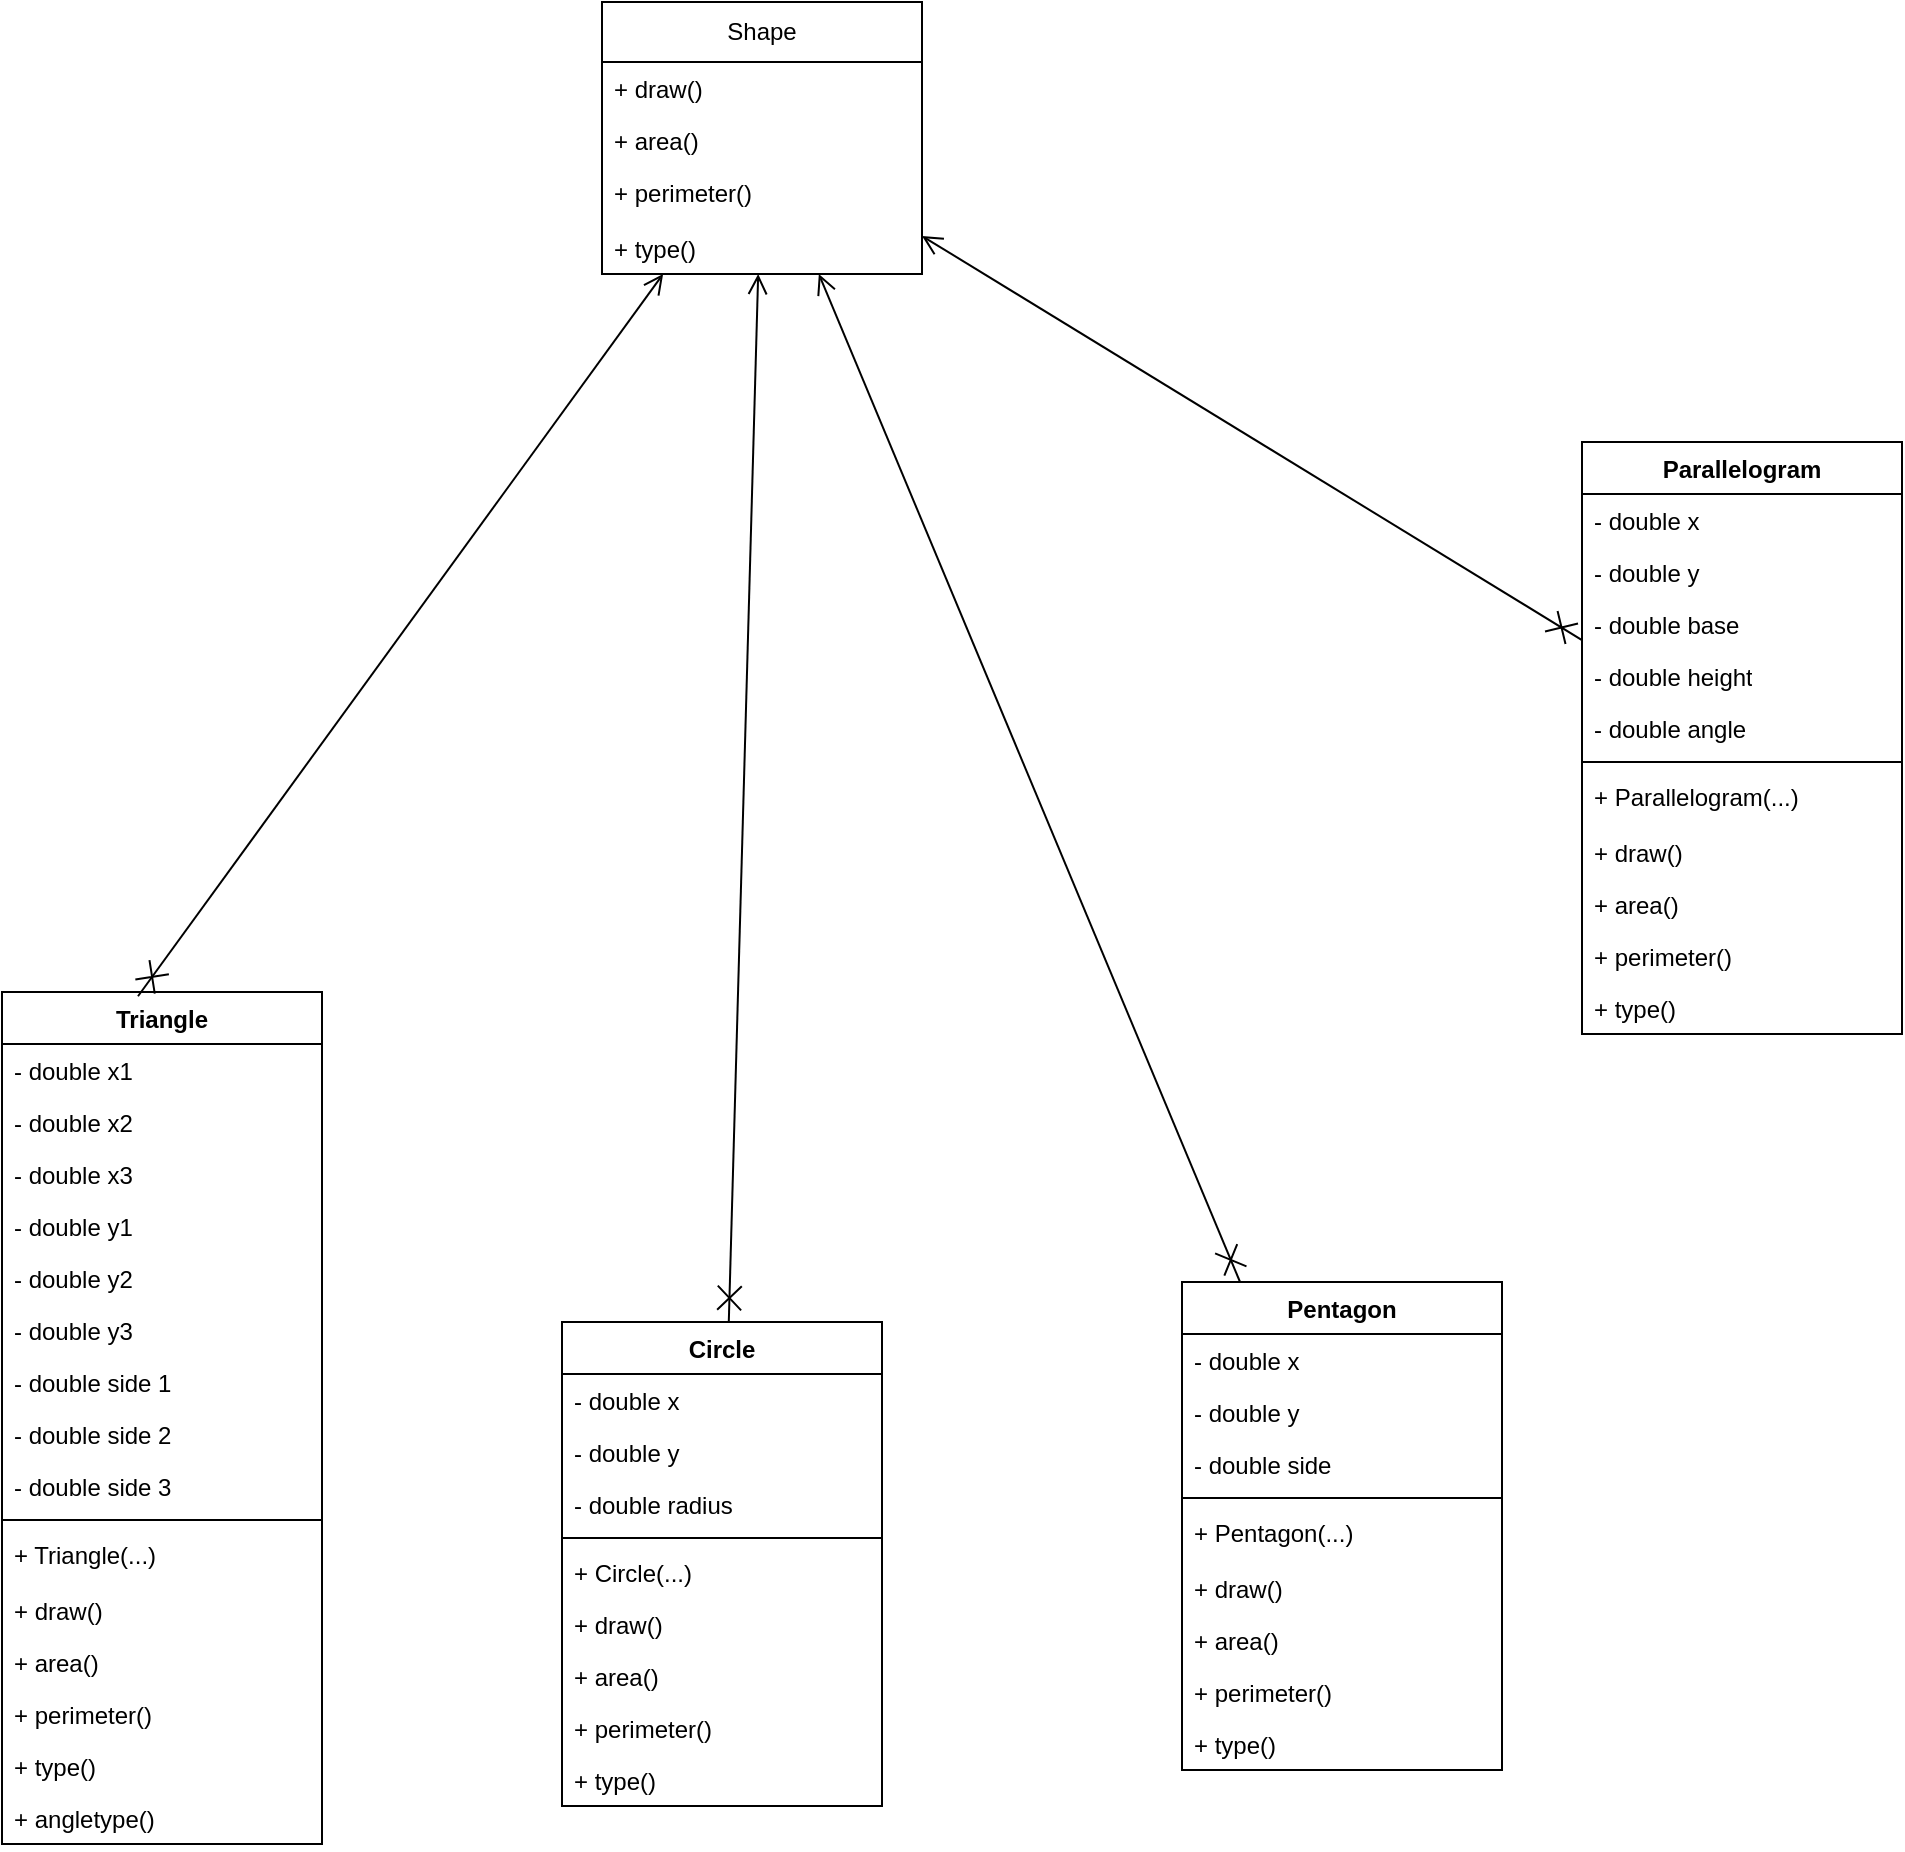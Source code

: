 <mxfile version="23.0.2" type="device">
  <diagram id="C5RBs43oDa-KdzZeNtuy" name="Page-1">
    <mxGraphModel dx="2288" dy="725" grid="1" gridSize="10" guides="1" tooltips="1" connect="1" arrows="1" fold="1" page="1" pageScale="1" pageWidth="827" pageHeight="1169" math="0" shadow="0">
      <root>
        <mxCell id="WIyWlLk6GJQsqaUBKTNV-0" />
        <mxCell id="WIyWlLk6GJQsqaUBKTNV-1" parent="WIyWlLk6GJQsqaUBKTNV-0" />
        <mxCell id="YRCuUckoIHyE3jjO6XBF-0" value="Shape" style="swimlane;fontStyle=0;childLayout=stackLayout;horizontal=1;startSize=30;fillColor=none;horizontalStack=0;resizeParent=1;resizeParentMax=0;resizeLast=0;collapsible=1;marginBottom=0;whiteSpace=wrap;html=1;" parent="WIyWlLk6GJQsqaUBKTNV-1" vertex="1">
          <mxGeometry x="100" y="90" width="160" height="136" as="geometry" />
        </mxCell>
        <mxCell id="YRCuUckoIHyE3jjO6XBF-1" value="+ draw()" style="text;strokeColor=none;fillColor=none;align=left;verticalAlign=top;spacingLeft=4;spacingRight=4;overflow=hidden;rotatable=0;points=[[0,0.5],[1,0.5]];portConstraint=eastwest;whiteSpace=wrap;html=1;" parent="YRCuUckoIHyE3jjO6XBF-0" vertex="1">
          <mxGeometry y="30" width="160" height="26" as="geometry" />
        </mxCell>
        <mxCell id="YRCuUckoIHyE3jjO6XBF-2" value="+ area()" style="text;strokeColor=none;fillColor=none;align=left;verticalAlign=top;spacingLeft=4;spacingRight=4;overflow=hidden;rotatable=0;points=[[0,0.5],[1,0.5]];portConstraint=eastwest;whiteSpace=wrap;html=1;" parent="YRCuUckoIHyE3jjO6XBF-0" vertex="1">
          <mxGeometry y="56" width="160" height="26" as="geometry" />
        </mxCell>
        <mxCell id="YRCuUckoIHyE3jjO6XBF-3" value="+ perimeter()&lt;br&gt;" style="text;strokeColor=none;fillColor=none;align=left;verticalAlign=top;spacingLeft=4;spacingRight=4;overflow=hidden;rotatable=0;points=[[0,0.5],[1,0.5]];portConstraint=eastwest;whiteSpace=wrap;html=1;" parent="YRCuUckoIHyE3jjO6XBF-0" vertex="1">
          <mxGeometry y="82" width="160" height="28" as="geometry" />
        </mxCell>
        <mxCell id="YRCuUckoIHyE3jjO6XBF-10" value="+ type()" style="text;strokeColor=none;fillColor=none;align=left;verticalAlign=top;spacingLeft=4;spacingRight=4;overflow=hidden;rotatable=0;points=[[0,0.5],[1,0.5]];portConstraint=eastwest;whiteSpace=wrap;html=1;" parent="YRCuUckoIHyE3jjO6XBF-0" vertex="1">
          <mxGeometry y="110" width="160" height="26" as="geometry" />
        </mxCell>
        <mxCell id="YRCuUckoIHyE3jjO6XBF-13" value="Circle" style="swimlane;fontStyle=1;align=center;verticalAlign=top;childLayout=stackLayout;horizontal=1;startSize=26;horizontalStack=0;resizeParent=1;resizeParentMax=0;resizeLast=0;collapsible=1;marginBottom=0;whiteSpace=wrap;html=1;" parent="WIyWlLk6GJQsqaUBKTNV-1" vertex="1">
          <mxGeometry x="80" y="750" width="160" height="242" as="geometry">
            <mxRectangle x="210" y="250" width="100" height="30" as="alternateBounds" />
          </mxGeometry>
        </mxCell>
        <mxCell id="YRCuUckoIHyE3jjO6XBF-18" value="- double x" style="text;strokeColor=none;fillColor=none;align=left;verticalAlign=top;spacingLeft=4;spacingRight=4;overflow=hidden;rotatable=0;points=[[0,0.5],[1,0.5]];portConstraint=eastwest;whiteSpace=wrap;html=1;" parent="YRCuUckoIHyE3jjO6XBF-13" vertex="1">
          <mxGeometry y="26" width="160" height="26" as="geometry" />
        </mxCell>
        <mxCell id="YRCuUckoIHyE3jjO6XBF-19" value="- double y" style="text;strokeColor=none;fillColor=none;align=left;verticalAlign=top;spacingLeft=4;spacingRight=4;overflow=hidden;rotatable=0;points=[[0,0.5],[1,0.5]];portConstraint=eastwest;whiteSpace=wrap;html=1;" parent="YRCuUckoIHyE3jjO6XBF-13" vertex="1">
          <mxGeometry y="52" width="160" height="26" as="geometry" />
        </mxCell>
        <mxCell id="YRCuUckoIHyE3jjO6XBF-20" value="- double radius" style="text;strokeColor=none;fillColor=none;align=left;verticalAlign=top;spacingLeft=4;spacingRight=4;overflow=hidden;rotatable=0;points=[[0,0.5],[1,0.5]];portConstraint=eastwest;whiteSpace=wrap;html=1;" parent="YRCuUckoIHyE3jjO6XBF-13" vertex="1">
          <mxGeometry y="78" width="160" height="26" as="geometry" />
        </mxCell>
        <mxCell id="YRCuUckoIHyE3jjO6XBF-15" value="" style="line;strokeWidth=1;fillColor=none;align=left;verticalAlign=middle;spacingTop=-1;spacingLeft=3;spacingRight=3;rotatable=0;labelPosition=right;points=[];portConstraint=eastwest;strokeColor=inherit;" parent="YRCuUckoIHyE3jjO6XBF-13" vertex="1">
          <mxGeometry y="104" width="160" height="8" as="geometry" />
        </mxCell>
        <mxCell id="YRCuUckoIHyE3jjO6XBF-14" value="+ Circle(...)" style="text;strokeColor=none;fillColor=none;align=left;verticalAlign=top;spacingLeft=4;spacingRight=4;overflow=hidden;rotatable=0;points=[[0,0.5],[1,0.5]];portConstraint=eastwest;whiteSpace=wrap;html=1;" parent="YRCuUckoIHyE3jjO6XBF-13" vertex="1">
          <mxGeometry y="112" width="160" height="26" as="geometry" />
        </mxCell>
        <mxCell id="YRCuUckoIHyE3jjO6XBF-21" value="+ draw()" style="text;strokeColor=none;fillColor=none;align=left;verticalAlign=top;spacingLeft=4;spacingRight=4;overflow=hidden;rotatable=0;points=[[0,0.5],[1,0.5]];portConstraint=eastwest;whiteSpace=wrap;html=1;" parent="YRCuUckoIHyE3jjO6XBF-13" vertex="1">
          <mxGeometry y="138" width="160" height="26" as="geometry" />
        </mxCell>
        <mxCell id="YRCuUckoIHyE3jjO6XBF-22" value="+ area()" style="text;strokeColor=none;fillColor=none;align=left;verticalAlign=top;spacingLeft=4;spacingRight=4;overflow=hidden;rotatable=0;points=[[0,0.5],[1,0.5]];portConstraint=eastwest;whiteSpace=wrap;html=1;" parent="YRCuUckoIHyE3jjO6XBF-13" vertex="1">
          <mxGeometry y="164" width="160" height="26" as="geometry" />
        </mxCell>
        <mxCell id="YRCuUckoIHyE3jjO6XBF-23" value="+ perimeter()" style="text;strokeColor=none;fillColor=none;align=left;verticalAlign=top;spacingLeft=4;spacingRight=4;overflow=hidden;rotatable=0;points=[[0,0.5],[1,0.5]];portConstraint=eastwest;whiteSpace=wrap;html=1;" parent="YRCuUckoIHyE3jjO6XBF-13" vertex="1">
          <mxGeometry y="190" width="160" height="26" as="geometry" />
        </mxCell>
        <mxCell id="DR94n4T5E-F0SE9JfbNZ-0" value="+ type()" style="text;strokeColor=none;fillColor=none;align=left;verticalAlign=top;spacingLeft=4;spacingRight=4;overflow=hidden;rotatable=0;points=[[0,0.5],[1,0.5]];portConstraint=eastwest;whiteSpace=wrap;html=1;" parent="YRCuUckoIHyE3jjO6XBF-13" vertex="1">
          <mxGeometry y="216" width="160" height="26" as="geometry" />
        </mxCell>
        <mxCell id="DR94n4T5E-F0SE9JfbNZ-1" value="" style="endArrow=open;startArrow=cross;endFill=0;startFill=0;endSize=8;startSize=10;html=1;rounded=0;" parent="WIyWlLk6GJQsqaUBKTNV-1" source="YRCuUckoIHyE3jjO6XBF-13" target="YRCuUckoIHyE3jjO6XBF-0" edge="1">
          <mxGeometry width="160" relative="1" as="geometry">
            <mxPoint x="332.38" y="437.004" as="sourcePoint" />
            <mxPoint x="335.623" y="218.94" as="targetPoint" />
            <Array as="points" />
          </mxGeometry>
        </mxCell>
        <mxCell id="DR94n4T5E-F0SE9JfbNZ-2" value="Parallelogram" style="swimlane;fontStyle=1;align=center;verticalAlign=top;childLayout=stackLayout;horizontal=1;startSize=26;horizontalStack=0;resizeParent=1;resizeParentMax=0;resizeLast=0;collapsible=1;marginBottom=0;whiteSpace=wrap;html=1;" parent="WIyWlLk6GJQsqaUBKTNV-1" vertex="1">
          <mxGeometry x="590" y="310" width="160" height="296" as="geometry">
            <mxRectangle x="210" y="250" width="100" height="30" as="alternateBounds" />
          </mxGeometry>
        </mxCell>
        <mxCell id="DR94n4T5E-F0SE9JfbNZ-3" value="- double x" style="text;strokeColor=none;fillColor=none;align=left;verticalAlign=top;spacingLeft=4;spacingRight=4;overflow=hidden;rotatable=0;points=[[0,0.5],[1,0.5]];portConstraint=eastwest;whiteSpace=wrap;html=1;" parent="DR94n4T5E-F0SE9JfbNZ-2" vertex="1">
          <mxGeometry y="26" width="160" height="26" as="geometry" />
        </mxCell>
        <mxCell id="DR94n4T5E-F0SE9JfbNZ-4" value="- double y" style="text;strokeColor=none;fillColor=none;align=left;verticalAlign=top;spacingLeft=4;spacingRight=4;overflow=hidden;rotatable=0;points=[[0,0.5],[1,0.5]];portConstraint=eastwest;whiteSpace=wrap;html=1;" parent="DR94n4T5E-F0SE9JfbNZ-2" vertex="1">
          <mxGeometry y="52" width="160" height="26" as="geometry" />
        </mxCell>
        <mxCell id="DR94n4T5E-F0SE9JfbNZ-5" value="- double base" style="text;strokeColor=none;fillColor=none;align=left;verticalAlign=top;spacingLeft=4;spacingRight=4;overflow=hidden;rotatable=0;points=[[0,0.5],[1,0.5]];portConstraint=eastwest;whiteSpace=wrap;html=1;" parent="DR94n4T5E-F0SE9JfbNZ-2" vertex="1">
          <mxGeometry y="78" width="160" height="26" as="geometry" />
        </mxCell>
        <mxCell id="DR94n4T5E-F0SE9JfbNZ-12" value="- double height" style="text;strokeColor=none;fillColor=none;align=left;verticalAlign=top;spacingLeft=4;spacingRight=4;overflow=hidden;rotatable=0;points=[[0,0.5],[1,0.5]];portConstraint=eastwest;whiteSpace=wrap;html=1;" parent="DR94n4T5E-F0SE9JfbNZ-2" vertex="1">
          <mxGeometry y="104" width="160" height="26" as="geometry" />
        </mxCell>
        <mxCell id="DR94n4T5E-F0SE9JfbNZ-13" value="- double angle&amp;nbsp;" style="text;strokeColor=none;fillColor=none;align=left;verticalAlign=top;spacingLeft=4;spacingRight=4;overflow=hidden;rotatable=0;points=[[0,0.5],[1,0.5]];portConstraint=eastwest;whiteSpace=wrap;html=1;" parent="DR94n4T5E-F0SE9JfbNZ-2" vertex="1">
          <mxGeometry y="130" width="160" height="26" as="geometry" />
        </mxCell>
        <mxCell id="DR94n4T5E-F0SE9JfbNZ-6" value="" style="line;strokeWidth=1;fillColor=none;align=left;verticalAlign=middle;spacingTop=-1;spacingLeft=3;spacingRight=3;rotatable=0;labelPosition=right;points=[];portConstraint=eastwest;strokeColor=inherit;" parent="DR94n4T5E-F0SE9JfbNZ-2" vertex="1">
          <mxGeometry y="156" width="160" height="8" as="geometry" />
        </mxCell>
        <mxCell id="DR94n4T5E-F0SE9JfbNZ-7" value="+ Parallelogram(...)" style="text;strokeColor=none;fillColor=none;align=left;verticalAlign=top;spacingLeft=4;spacingRight=4;overflow=hidden;rotatable=0;points=[[0,0.5],[1,0.5]];portConstraint=eastwest;whiteSpace=wrap;html=1;" parent="DR94n4T5E-F0SE9JfbNZ-2" vertex="1">
          <mxGeometry y="164" width="160" height="28" as="geometry" />
        </mxCell>
        <mxCell id="DR94n4T5E-F0SE9JfbNZ-8" value="+ draw()" style="text;strokeColor=none;fillColor=none;align=left;verticalAlign=top;spacingLeft=4;spacingRight=4;overflow=hidden;rotatable=0;points=[[0,0.5],[1,0.5]];portConstraint=eastwest;whiteSpace=wrap;html=1;" parent="DR94n4T5E-F0SE9JfbNZ-2" vertex="1">
          <mxGeometry y="192" width="160" height="26" as="geometry" />
        </mxCell>
        <mxCell id="DR94n4T5E-F0SE9JfbNZ-9" value="+ area()" style="text;strokeColor=none;fillColor=none;align=left;verticalAlign=top;spacingLeft=4;spacingRight=4;overflow=hidden;rotatable=0;points=[[0,0.5],[1,0.5]];portConstraint=eastwest;whiteSpace=wrap;html=1;" parent="DR94n4T5E-F0SE9JfbNZ-2" vertex="1">
          <mxGeometry y="218" width="160" height="26" as="geometry" />
        </mxCell>
        <mxCell id="DR94n4T5E-F0SE9JfbNZ-10" value="+ perimeter()" style="text;strokeColor=none;fillColor=none;align=left;verticalAlign=top;spacingLeft=4;spacingRight=4;overflow=hidden;rotatable=0;points=[[0,0.5],[1,0.5]];portConstraint=eastwest;whiteSpace=wrap;html=1;" parent="DR94n4T5E-F0SE9JfbNZ-2" vertex="1">
          <mxGeometry y="244" width="160" height="26" as="geometry" />
        </mxCell>
        <mxCell id="DR94n4T5E-F0SE9JfbNZ-11" value="+ type()" style="text;strokeColor=none;fillColor=none;align=left;verticalAlign=top;spacingLeft=4;spacingRight=4;overflow=hidden;rotatable=0;points=[[0,0.5],[1,0.5]];portConstraint=eastwest;whiteSpace=wrap;html=1;" parent="DR94n4T5E-F0SE9JfbNZ-2" vertex="1">
          <mxGeometry y="270" width="160" height="26" as="geometry" />
        </mxCell>
        <mxCell id="DR94n4T5E-F0SE9JfbNZ-15" value="" style="endArrow=open;startArrow=cross;endFill=0;startFill=0;endSize=8;startSize=10;html=1;rounded=0;" parent="WIyWlLk6GJQsqaUBKTNV-1" source="DR94n4T5E-F0SE9JfbNZ-2" target="YRCuUckoIHyE3jjO6XBF-0" edge="1">
          <mxGeometry width="160" relative="1" as="geometry">
            <mxPoint x="450" y="440" as="sourcePoint" />
            <mxPoint x="610" y="440" as="targetPoint" />
            <Array as="points" />
          </mxGeometry>
        </mxCell>
        <mxCell id="DR94n4T5E-F0SE9JfbNZ-16" value="Pentagon" style="swimlane;fontStyle=1;align=center;verticalAlign=top;childLayout=stackLayout;horizontal=1;startSize=26;horizontalStack=0;resizeParent=1;resizeParentMax=0;resizeLast=0;collapsible=1;marginBottom=0;whiteSpace=wrap;html=1;" parent="WIyWlLk6GJQsqaUBKTNV-1" vertex="1">
          <mxGeometry x="390" y="730" width="160" height="244" as="geometry">
            <mxRectangle x="210" y="250" width="100" height="30" as="alternateBounds" />
          </mxGeometry>
        </mxCell>
        <mxCell id="DR94n4T5E-F0SE9JfbNZ-17" value="- double x" style="text;strokeColor=none;fillColor=none;align=left;verticalAlign=top;spacingLeft=4;spacingRight=4;overflow=hidden;rotatable=0;points=[[0,0.5],[1,0.5]];portConstraint=eastwest;whiteSpace=wrap;html=1;" parent="DR94n4T5E-F0SE9JfbNZ-16" vertex="1">
          <mxGeometry y="26" width="160" height="26" as="geometry" />
        </mxCell>
        <mxCell id="DR94n4T5E-F0SE9JfbNZ-18" value="- double y" style="text;strokeColor=none;fillColor=none;align=left;verticalAlign=top;spacingLeft=4;spacingRight=4;overflow=hidden;rotatable=0;points=[[0,0.5],[1,0.5]];portConstraint=eastwest;whiteSpace=wrap;html=1;" parent="DR94n4T5E-F0SE9JfbNZ-16" vertex="1">
          <mxGeometry y="52" width="160" height="26" as="geometry" />
        </mxCell>
        <mxCell id="DR94n4T5E-F0SE9JfbNZ-21" value="- double side&amp;nbsp;" style="text;strokeColor=none;fillColor=none;align=left;verticalAlign=top;spacingLeft=4;spacingRight=4;overflow=hidden;rotatable=0;points=[[0,0.5],[1,0.5]];portConstraint=eastwest;whiteSpace=wrap;html=1;" parent="DR94n4T5E-F0SE9JfbNZ-16" vertex="1">
          <mxGeometry y="78" width="160" height="26" as="geometry" />
        </mxCell>
        <mxCell id="DR94n4T5E-F0SE9JfbNZ-22" value="" style="line;strokeWidth=1;fillColor=none;align=left;verticalAlign=middle;spacingTop=-1;spacingLeft=3;spacingRight=3;rotatable=0;labelPosition=right;points=[];portConstraint=eastwest;strokeColor=inherit;" parent="DR94n4T5E-F0SE9JfbNZ-16" vertex="1">
          <mxGeometry y="104" width="160" height="8" as="geometry" />
        </mxCell>
        <mxCell id="DR94n4T5E-F0SE9JfbNZ-23" value="+ Pentagon(...)" style="text;strokeColor=none;fillColor=none;align=left;verticalAlign=top;spacingLeft=4;spacingRight=4;overflow=hidden;rotatable=0;points=[[0,0.5],[1,0.5]];portConstraint=eastwest;whiteSpace=wrap;html=1;" parent="DR94n4T5E-F0SE9JfbNZ-16" vertex="1">
          <mxGeometry y="112" width="160" height="28" as="geometry" />
        </mxCell>
        <mxCell id="DR94n4T5E-F0SE9JfbNZ-24" value="+ draw()" style="text;strokeColor=none;fillColor=none;align=left;verticalAlign=top;spacingLeft=4;spacingRight=4;overflow=hidden;rotatable=0;points=[[0,0.5],[1,0.5]];portConstraint=eastwest;whiteSpace=wrap;html=1;" parent="DR94n4T5E-F0SE9JfbNZ-16" vertex="1">
          <mxGeometry y="140" width="160" height="26" as="geometry" />
        </mxCell>
        <mxCell id="DR94n4T5E-F0SE9JfbNZ-25" value="+ area()" style="text;strokeColor=none;fillColor=none;align=left;verticalAlign=top;spacingLeft=4;spacingRight=4;overflow=hidden;rotatable=0;points=[[0,0.5],[1,0.5]];portConstraint=eastwest;whiteSpace=wrap;html=1;" parent="DR94n4T5E-F0SE9JfbNZ-16" vertex="1">
          <mxGeometry y="166" width="160" height="26" as="geometry" />
        </mxCell>
        <mxCell id="DR94n4T5E-F0SE9JfbNZ-26" value="+ perimeter()" style="text;strokeColor=none;fillColor=none;align=left;verticalAlign=top;spacingLeft=4;spacingRight=4;overflow=hidden;rotatable=0;points=[[0,0.5],[1,0.5]];portConstraint=eastwest;whiteSpace=wrap;html=1;" parent="DR94n4T5E-F0SE9JfbNZ-16" vertex="1">
          <mxGeometry y="192" width="160" height="26" as="geometry" />
        </mxCell>
        <mxCell id="DR94n4T5E-F0SE9JfbNZ-27" value="+ type()" style="text;strokeColor=none;fillColor=none;align=left;verticalAlign=top;spacingLeft=4;spacingRight=4;overflow=hidden;rotatable=0;points=[[0,0.5],[1,0.5]];portConstraint=eastwest;whiteSpace=wrap;html=1;" parent="DR94n4T5E-F0SE9JfbNZ-16" vertex="1">
          <mxGeometry y="218" width="160" height="26" as="geometry" />
        </mxCell>
        <mxCell id="DR94n4T5E-F0SE9JfbNZ-34" value="Triangle" style="swimlane;fontStyle=1;align=center;verticalAlign=top;childLayout=stackLayout;horizontal=1;startSize=26;horizontalStack=0;resizeParent=1;resizeParentMax=0;resizeLast=0;collapsible=1;marginBottom=0;whiteSpace=wrap;html=1;" parent="WIyWlLk6GJQsqaUBKTNV-1" vertex="1">
          <mxGeometry x="-200" y="585" width="160" height="426" as="geometry">
            <mxRectangle x="210" y="250" width="100" height="30" as="alternateBounds" />
          </mxGeometry>
        </mxCell>
        <mxCell id="DR94n4T5E-F0SE9JfbNZ-35" value="- double x1" style="text;strokeColor=none;fillColor=none;align=left;verticalAlign=top;spacingLeft=4;spacingRight=4;overflow=hidden;rotatable=0;points=[[0,0.5],[1,0.5]];portConstraint=eastwest;whiteSpace=wrap;html=1;" parent="DR94n4T5E-F0SE9JfbNZ-34" vertex="1">
          <mxGeometry y="26" width="160" height="26" as="geometry" />
        </mxCell>
        <mxCell id="26xlBItMTi5a71xIVjMo-2" value="- double x2" style="text;strokeColor=none;fillColor=none;align=left;verticalAlign=top;spacingLeft=4;spacingRight=4;overflow=hidden;rotatable=0;points=[[0,0.5],[1,0.5]];portConstraint=eastwest;whiteSpace=wrap;html=1;" vertex="1" parent="DR94n4T5E-F0SE9JfbNZ-34">
          <mxGeometry y="52" width="160" height="26" as="geometry" />
        </mxCell>
        <mxCell id="26xlBItMTi5a71xIVjMo-3" value="- double x3" style="text;strokeColor=none;fillColor=none;align=left;verticalAlign=top;spacingLeft=4;spacingRight=4;overflow=hidden;rotatable=0;points=[[0,0.5],[1,0.5]];portConstraint=eastwest;whiteSpace=wrap;html=1;" vertex="1" parent="DR94n4T5E-F0SE9JfbNZ-34">
          <mxGeometry y="78" width="160" height="26" as="geometry" />
        </mxCell>
        <mxCell id="DR94n4T5E-F0SE9JfbNZ-36" value="- double y1" style="text;strokeColor=none;fillColor=none;align=left;verticalAlign=top;spacingLeft=4;spacingRight=4;overflow=hidden;rotatable=0;points=[[0,0.5],[1,0.5]];portConstraint=eastwest;whiteSpace=wrap;html=1;" parent="DR94n4T5E-F0SE9JfbNZ-34" vertex="1">
          <mxGeometry y="104" width="160" height="26" as="geometry" />
        </mxCell>
        <mxCell id="26xlBItMTi5a71xIVjMo-4" value="- double y2" style="text;strokeColor=none;fillColor=none;align=left;verticalAlign=top;spacingLeft=4;spacingRight=4;overflow=hidden;rotatable=0;points=[[0,0.5],[1,0.5]];portConstraint=eastwest;whiteSpace=wrap;html=1;" vertex="1" parent="DR94n4T5E-F0SE9JfbNZ-34">
          <mxGeometry y="130" width="160" height="26" as="geometry" />
        </mxCell>
        <mxCell id="26xlBItMTi5a71xIVjMo-5" value="- double y3" style="text;strokeColor=none;fillColor=none;align=left;verticalAlign=top;spacingLeft=4;spacingRight=4;overflow=hidden;rotatable=0;points=[[0,0.5],[1,0.5]];portConstraint=eastwest;whiteSpace=wrap;html=1;" vertex="1" parent="DR94n4T5E-F0SE9JfbNZ-34">
          <mxGeometry y="156" width="160" height="26" as="geometry" />
        </mxCell>
        <mxCell id="DR94n4T5E-F0SE9JfbNZ-37" value="- double side 1&amp;nbsp;" style="text;strokeColor=none;fillColor=none;align=left;verticalAlign=top;spacingLeft=4;spacingRight=4;overflow=hidden;rotatable=0;points=[[0,0.5],[1,0.5]];portConstraint=eastwest;whiteSpace=wrap;html=1;" parent="DR94n4T5E-F0SE9JfbNZ-34" vertex="1">
          <mxGeometry y="182" width="160" height="26" as="geometry" />
        </mxCell>
        <mxCell id="26xlBItMTi5a71xIVjMo-0" value="- double side 2&amp;nbsp;" style="text;strokeColor=none;fillColor=none;align=left;verticalAlign=top;spacingLeft=4;spacingRight=4;overflow=hidden;rotatable=0;points=[[0,0.5],[1,0.5]];portConstraint=eastwest;whiteSpace=wrap;html=1;" vertex="1" parent="DR94n4T5E-F0SE9JfbNZ-34">
          <mxGeometry y="208" width="160" height="26" as="geometry" />
        </mxCell>
        <mxCell id="26xlBItMTi5a71xIVjMo-1" value="- double side 3&amp;nbsp;" style="text;strokeColor=none;fillColor=none;align=left;verticalAlign=top;spacingLeft=4;spacingRight=4;overflow=hidden;rotatable=0;points=[[0,0.5],[1,0.5]];portConstraint=eastwest;whiteSpace=wrap;html=1;" vertex="1" parent="DR94n4T5E-F0SE9JfbNZ-34">
          <mxGeometry y="234" width="160" height="26" as="geometry" />
        </mxCell>
        <mxCell id="DR94n4T5E-F0SE9JfbNZ-38" value="" style="line;strokeWidth=1;fillColor=none;align=left;verticalAlign=middle;spacingTop=-1;spacingLeft=3;spacingRight=3;rotatable=0;labelPosition=right;points=[];portConstraint=eastwest;strokeColor=inherit;" parent="DR94n4T5E-F0SE9JfbNZ-34" vertex="1">
          <mxGeometry y="260" width="160" height="8" as="geometry" />
        </mxCell>
        <mxCell id="DR94n4T5E-F0SE9JfbNZ-39" value="+ Triangle(...)" style="text;strokeColor=none;fillColor=none;align=left;verticalAlign=top;spacingLeft=4;spacingRight=4;overflow=hidden;rotatable=0;points=[[0,0.5],[1,0.5]];portConstraint=eastwest;whiteSpace=wrap;html=1;" parent="DR94n4T5E-F0SE9JfbNZ-34" vertex="1">
          <mxGeometry y="268" width="160" height="28" as="geometry" />
        </mxCell>
        <mxCell id="DR94n4T5E-F0SE9JfbNZ-40" value="+ draw()" style="text;strokeColor=none;fillColor=none;align=left;verticalAlign=top;spacingLeft=4;spacingRight=4;overflow=hidden;rotatable=0;points=[[0,0.5],[1,0.5]];portConstraint=eastwest;whiteSpace=wrap;html=1;" parent="DR94n4T5E-F0SE9JfbNZ-34" vertex="1">
          <mxGeometry y="296" width="160" height="26" as="geometry" />
        </mxCell>
        <mxCell id="DR94n4T5E-F0SE9JfbNZ-41" value="+ area()" style="text;strokeColor=none;fillColor=none;align=left;verticalAlign=top;spacingLeft=4;spacingRight=4;overflow=hidden;rotatable=0;points=[[0,0.5],[1,0.5]];portConstraint=eastwest;whiteSpace=wrap;html=1;" parent="DR94n4T5E-F0SE9JfbNZ-34" vertex="1">
          <mxGeometry y="322" width="160" height="26" as="geometry" />
        </mxCell>
        <mxCell id="DR94n4T5E-F0SE9JfbNZ-42" value="+ perimeter()" style="text;strokeColor=none;fillColor=none;align=left;verticalAlign=top;spacingLeft=4;spacingRight=4;overflow=hidden;rotatable=0;points=[[0,0.5],[1,0.5]];portConstraint=eastwest;whiteSpace=wrap;html=1;" parent="DR94n4T5E-F0SE9JfbNZ-34" vertex="1">
          <mxGeometry y="348" width="160" height="26" as="geometry" />
        </mxCell>
        <mxCell id="DR94n4T5E-F0SE9JfbNZ-43" value="+ type()" style="text;strokeColor=none;fillColor=none;align=left;verticalAlign=top;spacingLeft=4;spacingRight=4;overflow=hidden;rotatable=0;points=[[0,0.5],[1,0.5]];portConstraint=eastwest;whiteSpace=wrap;html=1;" parent="DR94n4T5E-F0SE9JfbNZ-34" vertex="1">
          <mxGeometry y="374" width="160" height="26" as="geometry" />
        </mxCell>
        <mxCell id="26xlBItMTi5a71xIVjMo-6" value="+ angletype()" style="text;strokeColor=none;fillColor=none;align=left;verticalAlign=top;spacingLeft=4;spacingRight=4;overflow=hidden;rotatable=0;points=[[0,0.5],[1,0.5]];portConstraint=eastwest;whiteSpace=wrap;html=1;" vertex="1" parent="DR94n4T5E-F0SE9JfbNZ-34">
          <mxGeometry y="400" width="160" height="26" as="geometry" />
        </mxCell>
        <mxCell id="26xlBItMTi5a71xIVjMo-9" value="" style="endArrow=open;startArrow=cross;endFill=0;startFill=0;endSize=8;startSize=10;html=1;rounded=0;exitX=0.425;exitY=0.005;exitDx=0;exitDy=0;exitPerimeter=0;" edge="1" parent="WIyWlLk6GJQsqaUBKTNV-1" source="DR94n4T5E-F0SE9JfbNZ-34" target="YRCuUckoIHyE3jjO6XBF-0">
          <mxGeometry width="160" relative="1" as="geometry">
            <mxPoint x="400" y="420" as="sourcePoint" />
            <mxPoint x="560" y="420" as="targetPoint" />
          </mxGeometry>
        </mxCell>
        <mxCell id="26xlBItMTi5a71xIVjMo-10" value="" style="endArrow=open;startArrow=cross;endFill=0;startFill=0;endSize=8;startSize=10;html=1;rounded=0;" edge="1" parent="WIyWlLk6GJQsqaUBKTNV-1" source="DR94n4T5E-F0SE9JfbNZ-16" target="YRCuUckoIHyE3jjO6XBF-0">
          <mxGeometry width="160" relative="1" as="geometry">
            <mxPoint x="460" y="640" as="sourcePoint" />
            <mxPoint x="620" y="640" as="targetPoint" />
          </mxGeometry>
        </mxCell>
      </root>
    </mxGraphModel>
  </diagram>
</mxfile>
